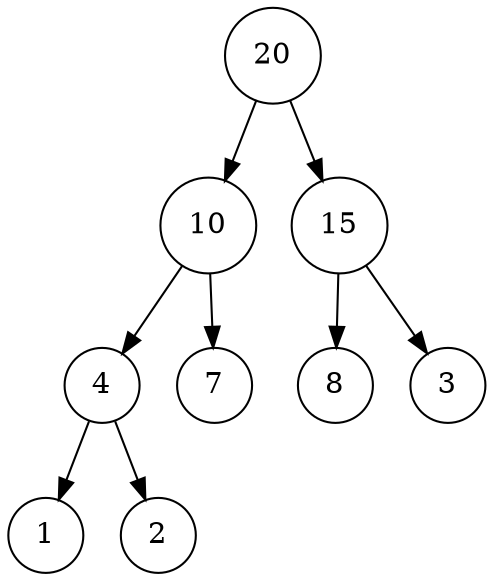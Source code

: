 digraph arvore {
    node [shape=circle]
    20 -> {10,15} 
    10 -> {4,7}
    15 -> {8,3}
    4 -> {1,2}
}